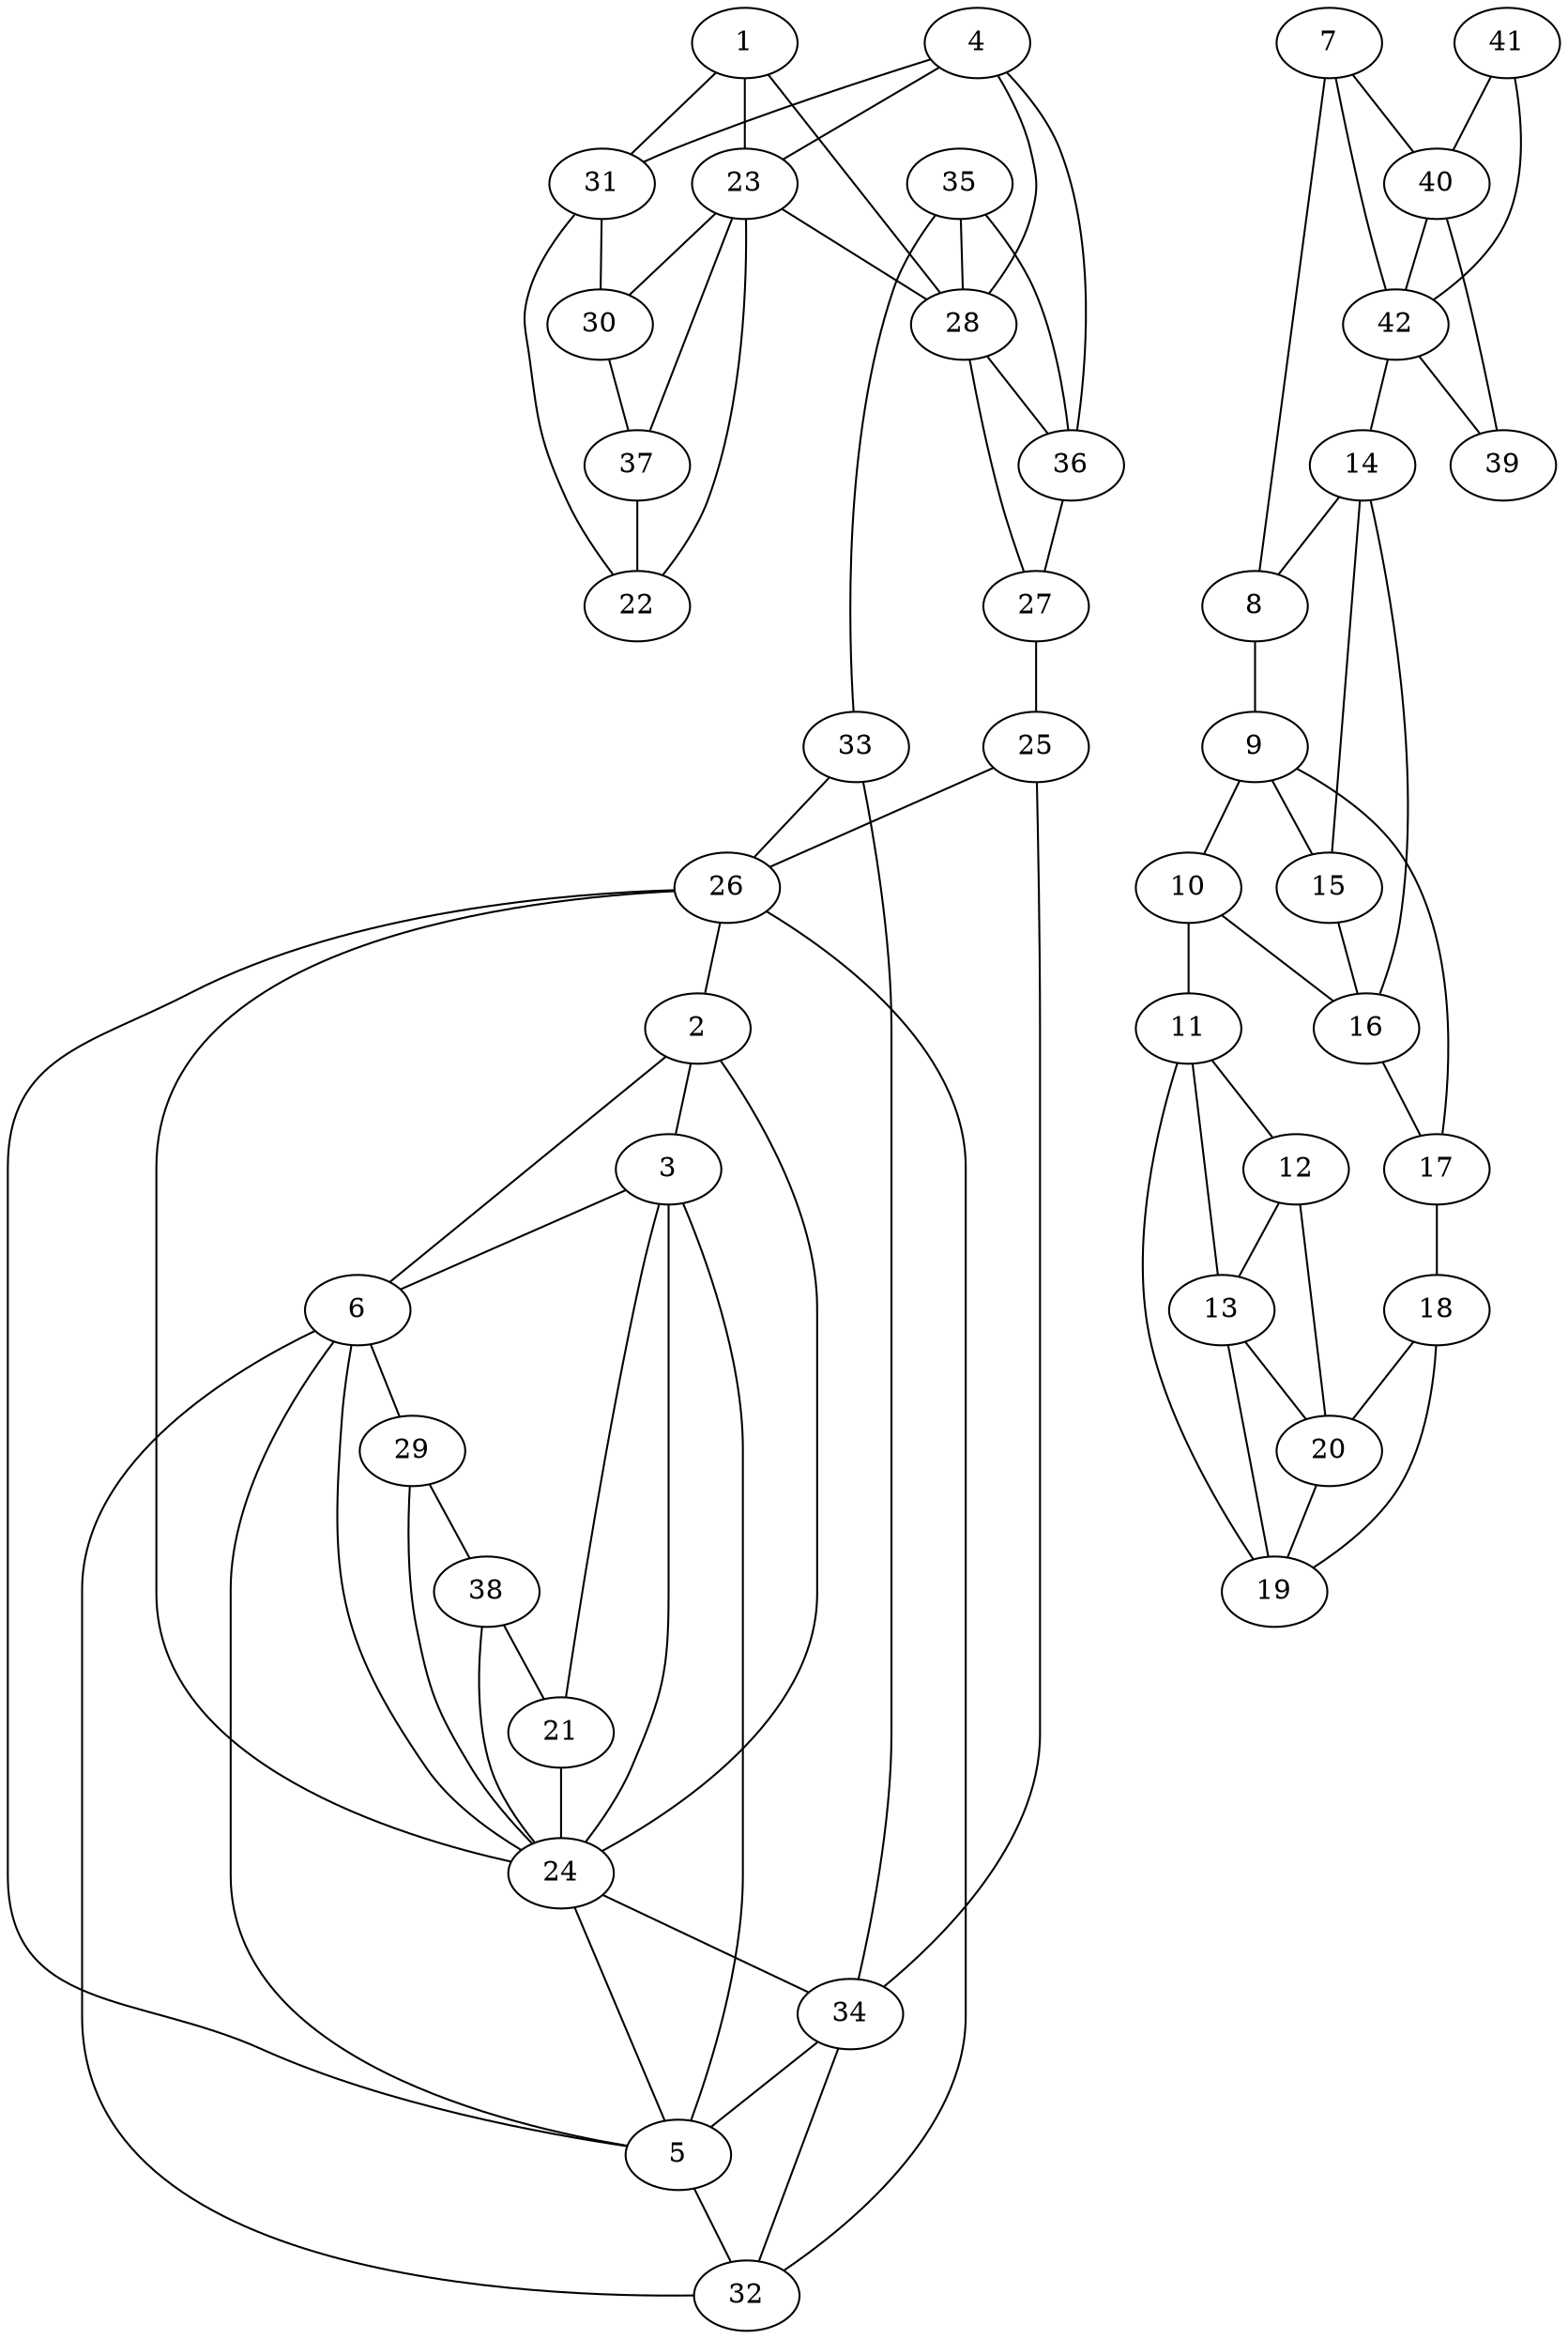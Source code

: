 graph pdb1ak4 {
	1	 [aaLength=12,
		sequence=PKTAENFRALST,
		type=0];
	23	 [aaLength=10,
		sequence=EPLGRVSFEL,
		type=1];
	1 -- 23	 [distance0="65.91018",
		frequency=1,
		type0=1];
	28	 [aaLength=5,
		sequence=FHRII,
		type=1];
	1 -- 28	 [distance0="68.17736",
		frequency=1,
		type0=3];
	31	 [aaLength=10,
		sequence=EPLGRVSFEL,
		type=1];
	1 -- 31	 [distance0="65.91018",
		frequency=1,
		type0=2];
	2	 [aaLength=3,
		sequence=EWL,
		type=0];
	3	 [aaLength=10,
		sequence=MNIVEAMERF,
		type=0];
	2 -- 3	 [distance0="20.42005",
		frequency=1,
		type0=1];
	6	 [aaLength=10,
		sequence=MNIVEAMERF,
		type=0];
	2 -- 6	 [distance0="43.69031",
		frequency=1,
		type0=2];
	24	 [aaLength=7,
		sequence=VFGKVKE,
		type=1];
	2 -- 24	 [distance0="5.0",
		frequency=1,
		type0=4];
	5	 [aaLength=3,
		sequence=EWL,
		type=0];
	3 -- 5	 [distance0="46.92523",
		frequency=1,
		type0=3];
	3 -- 6	 [distance0="33.98613",
		frequency=1,
		type0=2];
	21	 [aaLength=8,
		sequence=ITIADCGQ,
		type=1];
	3 -- 21	 [distance0="10.0",
		frequency=1,
		type0=4];
	4	 [aaLength=12,
		sequence=PKTAENFRALST,
		type=0];
	4 -- 23	 [distance0="54.07892",
		frequency=1,
		type0=1];
	4 -- 28	 [distance0="56.82015",
		frequency=1,
		type0=3];
	4 -- 31	 [distance0="54.07892",
		frequency=1,
		type0=2];
	36	 [aaLength=5,
		sequence=FHRII,
		type=1];
	4 -- 36	 [distance0="11.0",
		frequency=1,
		type0=4];
	5 -- 6	 [distance0="22.1111",
		frequency=1,
		type0=1];
	5 -- 24	 [distance0="29.83448",
		frequency=1,
		type0=2];
	26	 [aaLength=4,
		sequence=FFIC,
		type=1];
	5 -- 26	 [distance0="29.83448",
		frequency=1,
		type0=3];
	32	 [aaLength=7,
		sequence=VFGKVKE,
		type=1];
	5 -- 32	 [distance0="5.0",
		frequency=1,
		type0=4];
	6 -- 24	 [distance0="42.96842",
		frequency=1,
		type0=3];
	29	 [aaLength=3,
		sequence=ITI,
		type=1];
	6 -- 29	 [distance0="10.0",
		frequency=1,
		type0=4];
	7	 [aaLength=13,
		sequence=vanDerWaals,
		type=0];
	8	 [aaLength=10,
		sequence=vanDerWaals,
		type=0];
	7 -- 8	 [distance0="20.34397",
		distance1="0.0",
		frequency=2,
		type0=1,
		type1=4];
	40	 [aaLength=3,
		sequence=vanDerWaals,
		type=1];
	7 -- 40	 [distance0="31.94997",
		frequency=1,
		type0=2];
	42	 [aaLength=3,
		sequence=vanDerWaals,
		type=1];
	7 -- 42	 [distance0="31.94997",
		frequency=1,
		type0=3];
	9	 [aaLength=9,
		sequence=vanDerWaals,
		type=0];
	8 -- 9	 [distance0="22.43689",
		distance1="0.0",
		frequency=2,
		type0=2,
		type1=4];
	10	 [aaLength=20,
		sequence=vanDerWaals,
		type=0];
	9 -- 10	 [distance0="19.48776",
		distance1="0.0",
		frequency=2,
		type0=1,
		type1=4];
	15	 [aaLength=10,
		sequence=vanDerWaals,
		type=0];
	9 -- 15	 [distance0="29.46278",
		frequency=1,
		type0=3];
	11	 [aaLength=4,
		sequence=vanDerWaals,
		type=0];
	10 -- 11	 [distance0="0.0",
		frequency=1,
		type0=4];
	16	 [aaLength=9,
		sequence=vanDerWaals,
		type=0];
	10 -- 16	 [distance0="29.03966",
		frequency=1,
		type0=3];
	12	 [aaLength=9,
		sequence=vanDerWaals,
		type=0];
	11 -- 12	 [distance0="16.25532",
		distance1="0.0",
		frequency=2,
		type0=1,
		type1=4];
	13	 [aaLength=18,
		sequence=vanDerWaals,
		type=0];
	11 -- 13	 [distance0="27.34557",
		frequency=1,
		type0=2];
	19	 [aaLength=8,
		sequence=vanDerWaals,
		type=0];
	11 -- 19	 [distance0="31.73565",
		frequency=1,
		type0=3];
	12 -- 13	 [distance0="17.89717",
		distance1="0.0",
		frequency=2,
		type0=2,
		type1=4];
	20	 [aaLength=18,
		sequence=vanDerWaals,
		type=0];
	12 -- 20	 [distance0="30.14028",
		frequency=1,
		type0=3];
	13 -- 20	 [distance0="16.73822",
		frequency=1,
		type0=1];
	14	 [aaLength=13,
		sequence=vanDerWaals,
		type=0];
	14 -- 8	 [distance0="34.35924",
		frequency=1,
		type0=3];
	14 -- 15	 [distance0="20.34434",
		distance1="0.0",
		frequency=2,
		type0=1,
		type1=4];
	14 -- 16	 [distance0="33.39551",
		frequency=1,
		type0=2];
	15 -- 16	 [distance0="21.6972",
		distance1="0.0",
		frequency=2,
		type0=2,
		type1=4];
	17	 [aaLength=20,
		sequence=vanDerWaals,
		type=0];
	16 -- 17	 [distance0="19.24624",
		distance1="0.0",
		frequency=2,
		type0=1,
		type1=4];
	17 -- 9	 [distance0="30.20341",
		frequency=1,
		type0=3];
	18	 [aaLength=4,
		sequence=vanDerWaals,
		type=0];
	17 -- 18	 [distance0="0.0",
		frequency=1,
		type0=4];
	18 -- 20	 [distance0="26.84346",
		frequency=1,
		type0=2];
	18 -- 19	 [distance0="13.95793",
		distance1="0.0",
		frequency=2,
		type0=1,
		type1=4];
	19 -- 13	 [distance0="27.46107",
		frequency=1,
		type0=3];
	20 -- 19	 [distance0="16.31085",
		frequency=1,
		type0=1];
	21 -- 24	 [distance0="28.0",
		frequency=1,
		type0=3];
	22	 [aaLength=8,
		sequence=TVFFDIAV,
		type=1];
	23 -- 22	 [distance0="10.0",
		frequency=1,
		type0=2];
	23 -- 28	 [distance0="28.0",
		frequency=1,
		type0=4];
	30	 [aaLength=8,
		sequence=TVFFDIAV,
		type=1];
	23 -- 30	 [distance0="10.0",
		frequency=1,
		type0=3];
	24 -- 3	 [distance0="1.0",
		frequency=1,
		type0=4];
	24 -- 26	 [distance0="16.0",
		frequency=1,
		type0=2];
	34	 [aaLength=4,
		sequence=FFIC,
		type=1];
	24 -- 34	 [distance0="16.0",
		frequency=1,
		type0=3];
	25	 [aaLength=4,
		sequence=ILSM,
		type=1];
	25 -- 26	 [distance0="15.0",
		distance1="11.0",
		frequency=2,
		type0=2,
		type1=4];
	26 -- 2	 [distance0="4.0",
		frequency=1,
		type0=4];
	27	 [aaLength=4,
		sequence=MCQG,
		type=1];
	27 -- 25	 [distance0="32.0",
		frequency=1,
		type0=4];
	27 -- 28	 [distance0="8.0",
		frequency=1,
		type0=2];
	28 -- 36	 [distance0="0.0",
		frequency=1,
		type0=1];
	29 -- 24	 [distance0="28.0",
		frequency=1,
		type0=3];
	38	 [aaLength=6,
		sequence=DCGQLE,
		type=1];
	29 -- 38	 [distance0="4.0",
		distance1="1.0",
		frequency=2,
		type0=2,
		type1=4];
	37	 [aaLength=5,
		sequence=TVFFD,
		type=1];
	30 -- 37	 [distance0="0.0",
		frequency=1,
		type0=2];
	31 -- 22	 [distance0="10.0",
		frequency=1,
		type0=2];
	31 -- 30	 [distance0="10.0",
		frequency=1,
		type0=3];
	32 -- 6	 [distance0="1.0",
		frequency=1,
		type0=4];
	32 -- 26	 [distance0="16.0",
		frequency=1,
		type0=2];
	32 -- 34	 [distance0="16.0",
		frequency=1,
		type0=3];
	33	 [aaLength=4,
		sequence=ILSM,
		type=1];
	33 -- 26	 [distance0="15.0",
		frequency=1,
		type0=2];
	33 -- 34	 [distance0="15.0",
		distance1="11.0",
		frequency=2,
		type0=3,
		type1=4];
	34 -- 5	 [distance0="4.0",
		frequency=1,
		type0=4];
	34 -- 25	 [distance0="15.0",
		frequency=1,
		type0=2];
	35	 [aaLength=4,
		sequence=MCQG,
		type=1];
	35 -- 28	 [distance0="8.0",
		frequency=1,
		type0=2];
	35 -- 33	 [distance0="32.0",
		frequency=1,
		type0=4];
	35 -- 36	 [distance0="8.0",
		frequency=1,
		type0=3];
	36 -- 27	 [distance0="8.0",
		frequency=1,
		type0=2];
	37 -- 22	 [distance0="0.0",
		frequency=1,
		type0=1];
	37 -- 23	 [distance0="10.0",
		frequency=1,
		type0=3];
	38 -- 21	 [distance0="4.0",
		frequency=1,
		type0=1];
	38 -- 24	 [distance0="32.0",
		frequency=1,
		type0=3];
	39	 [aaLength=3,
		sequence=vanDerWaals,
		type=1];
	39 -- 40	 [distance0="8.0",
		distance1="0.0",
		frequency=2,
		type0=2,
		type1=4];
	40 -- 42	 [distance0="0.0",
		frequency=1,
		type0=1];
	41	 [aaLength=3,
		sequence=vanDerWaals,
		type=1];
	41 -- 40	 [distance0="8.0",
		frequency=1,
		type0=2];
	41 -- 42	 [distance0="8.0",
		distance1="0.0",
		frequency=2,
		type0=3,
		type1=4];
	42 -- 14	 [distance0="0.0",
		frequency=1,
		type0=4];
	42 -- 39	 [distance0="8.0",
		frequency=1,
		type0=2];
}
